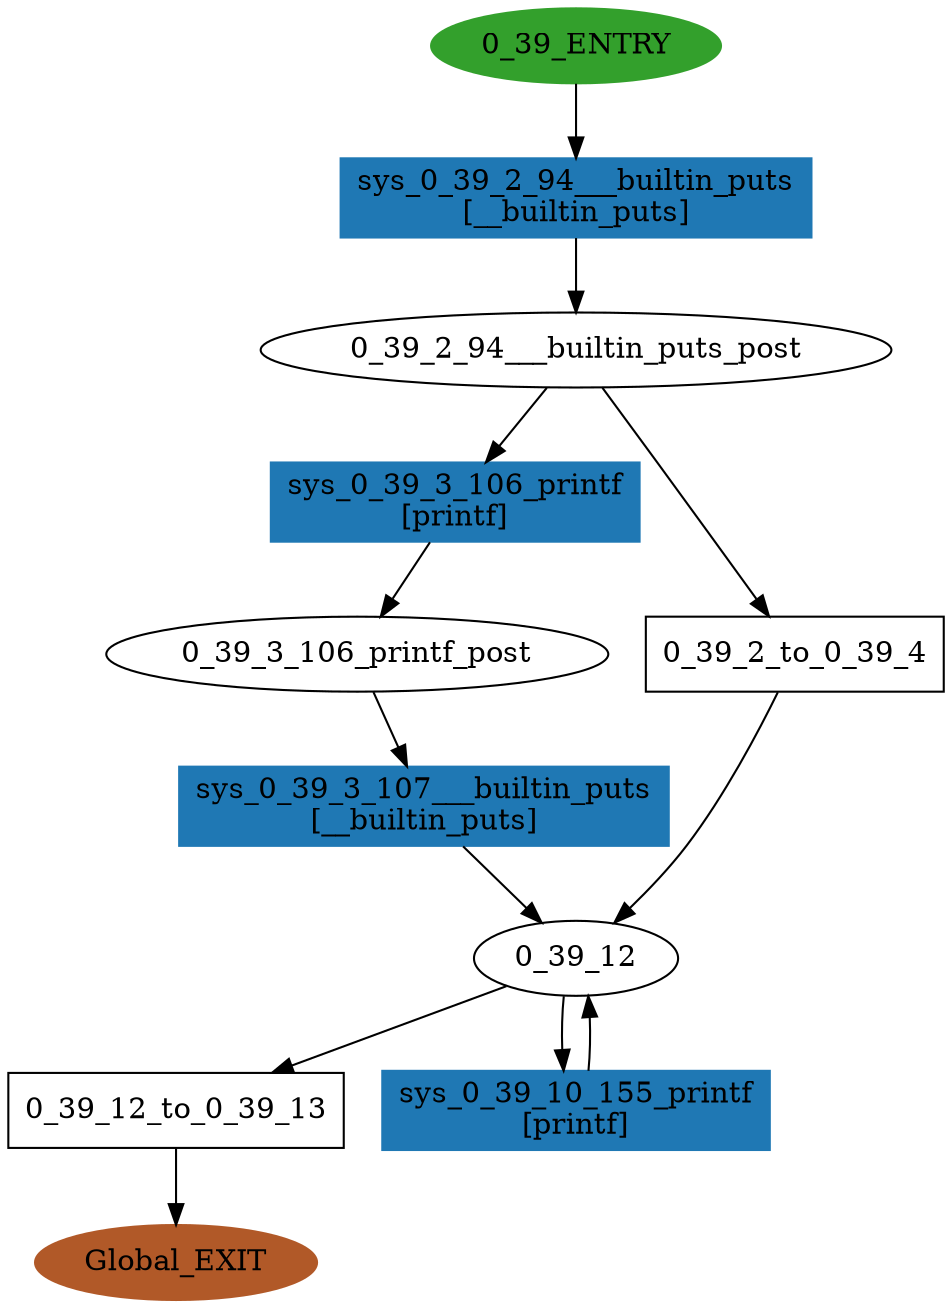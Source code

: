 digraph model { 
compound=true; 
node  [style="filled", colorscheme="paired12"];  "0_39_2_94___builtin_puts_post" [shape=ellipse, style=""];
  "0_39_ENTRY" [shape=ellipse, color=4, style=filled];
  "0_39_3_106_printf_post" [shape=ellipse, style=""];
  "Global_EXIT" [shape=ellipse, color=12, style=filled];
  "0_39_12" [shape=ellipse, style=""];
  "0_39_12_to_0_39_13" [shape=box, style=""];
  "0_39_12_to_0_39_13" [label="0_39_12_to_0_39_13\n"];
  "sys_0_39_3_106_printf" [shape=box, style=""];
  "sys_0_39_3_106_printf" [color=2, style=filled];
  "sys_0_39_3_106_printf" [label="sys_0_39_3_106_printf\n[printf]"];
  "sys_0_39_3_107___builtin_puts" [shape=box, style=""];
  "sys_0_39_3_107___builtin_puts" [color=2, style=filled];
  "sys_0_39_3_107___builtin_puts" [label="sys_0_39_3_107___builtin_puts\n[__builtin_puts]"];
  "sys_0_39_10_155_printf" [shape=box, style=""];
  "sys_0_39_10_155_printf" [color=2, style=filled];
  "sys_0_39_10_155_printf" [label="sys_0_39_10_155_printf\n[printf]"];
  "sys_0_39_2_94___builtin_puts" [shape=box, style=""];
  "sys_0_39_2_94___builtin_puts" [color=2, style=filled];
  "sys_0_39_2_94___builtin_puts" [label="sys_0_39_2_94___builtin_puts\n[__builtin_puts]"];
  "0_39_2_to_0_39_4" [shape=box, style=""];
  "0_39_2_to_0_39_4" [label="0_39_2_to_0_39_4\n"];
  "sys_0_39_2_94___builtin_puts" -> "0_39_2_94___builtin_puts_post" [label="", arrowhead="normal"];
  "0_39_12" -> "0_39_12_to_0_39_13" [label="", arrowhead="normal"];
  "sys_0_39_10_155_printf" -> "0_39_12" [label="", arrowhead="normal"];
  "0_39_12" -> "sys_0_39_10_155_printf" [label="", arrowhead="normal"];
  "0_39_12_to_0_39_13" -> "Global_EXIT" [label="", arrowhead="normal"];
  "0_39_2_94___builtin_puts_post" -> "0_39_2_to_0_39_4" [label="", arrowhead="normal"];
  "0_39_ENTRY" -> "sys_0_39_2_94___builtin_puts" [label="", arrowhead="normal"];
  "0_39_3_106_printf_post" -> "sys_0_39_3_107___builtin_puts" [label="", arrowhead="normal"];
  "0_39_2_to_0_39_4" -> "0_39_12" [label="", arrowhead="normal"];
  "0_39_2_94___builtin_puts_post" -> "sys_0_39_3_106_printf" [label="", arrowhead="normal"];
  "sys_0_39_3_106_printf" -> "0_39_3_106_printf_post" [label="", arrowhead="normal"];
  "sys_0_39_3_107___builtin_puts" -> "0_39_12" [label="", arrowhead="normal"];
}
